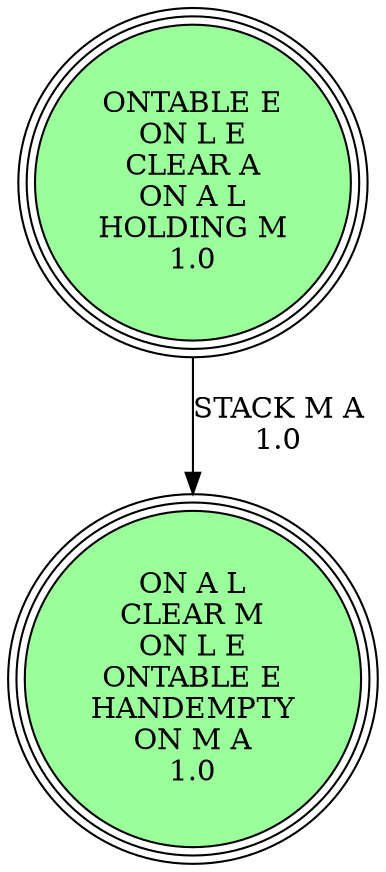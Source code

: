 digraph {
"ONTABLE E\nON L E\nCLEAR A\nON A L\nHOLDING M\n1.0\n" -> "ON A L\nCLEAR M\nON L E\nONTABLE E\nHANDEMPTY\nON M A\n1.0\n"[label="STACK M A\n1.0\n"];
"ON A L\nCLEAR M\nON L E\nONTABLE E\nHANDEMPTY\nON M A\n1.0\n" [shape=circle, style=filled, fillcolor=palegreen1, peripheries=3];
"ON A L\nCLEAR M\nON L E\nONTABLE E\nHANDEMPTY\nON M A\n1.0\n" [shape=circle, style=filled, fillcolor=palegreen1, peripheries=3];
"ONTABLE E\nON L E\nCLEAR A\nON A L\nHOLDING M\n1.0\n" [shape=circle, style=filled, fillcolor=palegreen1, peripheries=3];
}
